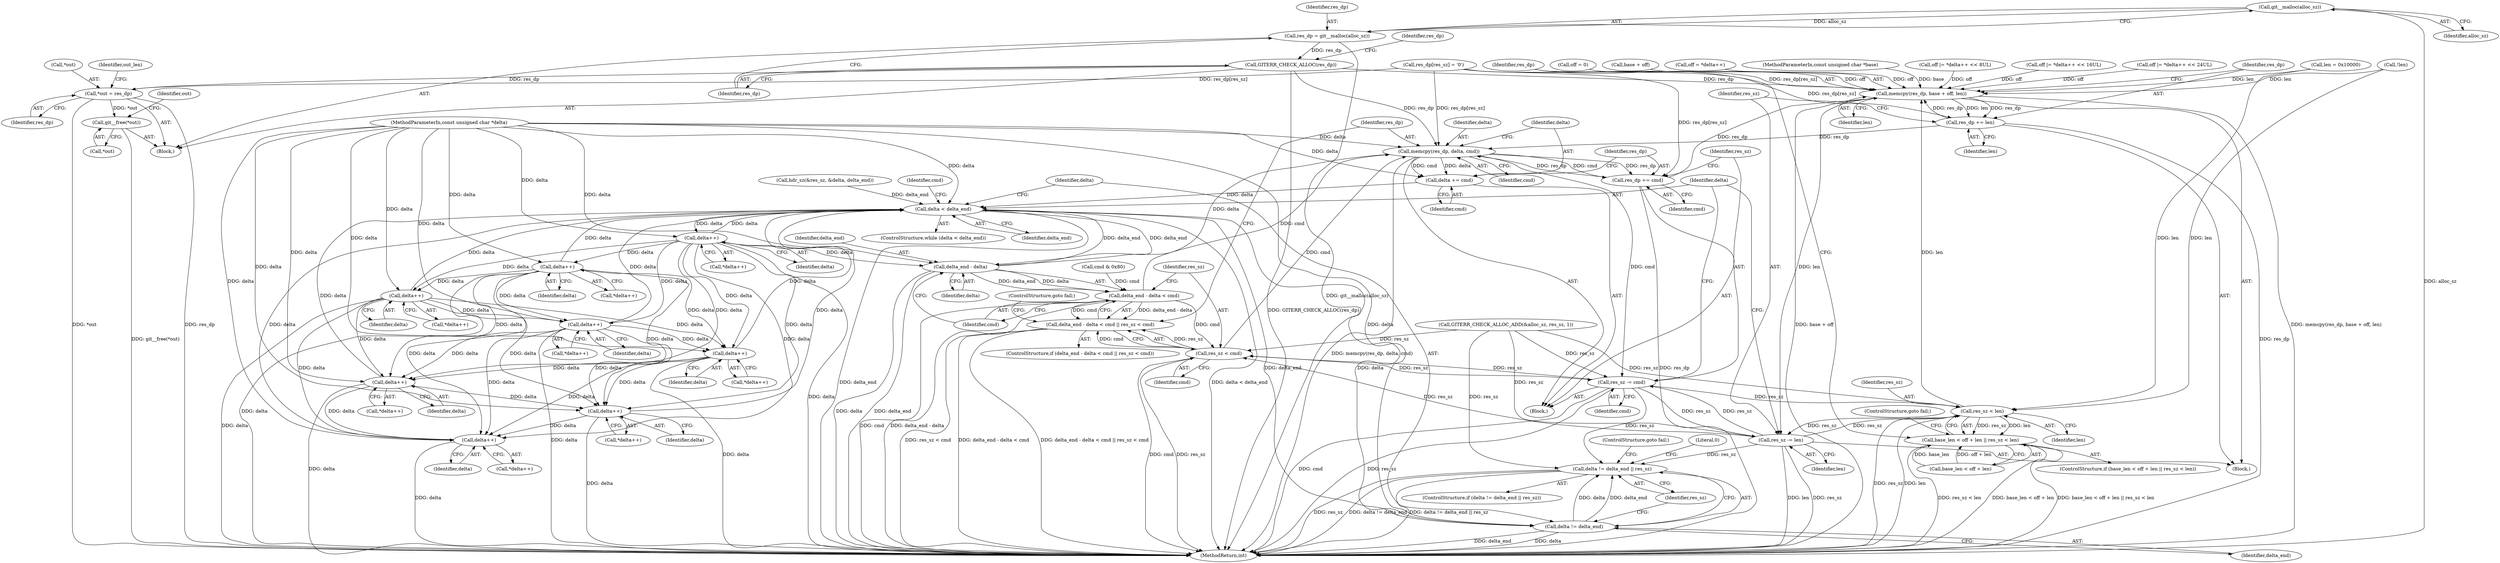 digraph "0_libgit2_3f461902dc1072acb8b7607ee65d0a0458ffac2a@API" {
"1000173" [label="(Call,git__malloc(alloc_sz))"];
"1000171" [label="(Call,res_dp = git__malloc(alloc_sz))"];
"1000175" [label="(Call,GITERR_CHECK_ALLOC(res_dp))"];
"1000182" [label="(Call,*out = res_dp)"];
"1000357" [label="(Call,git__free(*out))"];
"1000304" [label="(Call,memcpy(res_dp, base + off, len))"];
"1000310" [label="(Call,res_dp += len)"];
"1000331" [label="(Call,memcpy(res_dp, delta, cmd))"];
"1000335" [label="(Call,delta += cmd)"];
"1000191" [label="(Call,delta < delta_end)"];
"1000199" [label="(Call,delta++)"];
"1000221" [label="(Call,delta++)"];
"1000231" [label="(Call,delta++)"];
"1000242" [label="(Call,delta++)"];
"1000253" [label="(Call,delta++)"];
"1000263" [label="(Call,delta++)"];
"1000273" [label="(Call,delta++)"];
"1000284" [label="(Call,delta++)"];
"1000323" [label="(Call,delta_end - delta)"];
"1000322" [label="(Call,delta_end - delta < cmd)"];
"1000321" [label="(Call,delta_end - delta < cmd || res_sz < cmd)"];
"1000327" [label="(Call,res_sz < cmd)"];
"1000341" [label="(Call,res_sz -= cmd)"];
"1000300" [label="(Call,res_sz < len)"];
"1000294" [label="(Call,base_len < off + len || res_sz < len)"];
"1000313" [label="(Call,res_sz -= len)"];
"1000348" [label="(Call,delta != delta_end || res_sz)"];
"1000349" [label="(Call,delta != delta_end)"];
"1000338" [label="(Call,res_dp += cmd)"];
"1000175" [label="(Call,GITERR_CHECK_ALLOC(res_dp))"];
"1000350" [label="(Identifier,delta)"];
"1000295" [label="(Call,base_len < off + len)"];
"1000305" [label="(Identifier,res_dp)"];
"1000362" [label="(Identifier,out)"];
"1000191" [label="(Call,delta < delta_end)"];
"1000177" [label="(Call,res_dp[res_sz] = '\0')"];
"1000183" [label="(Call,*out)"];
"1000254" [label="(Identifier,delta)"];
"1000253" [label="(Call,delta++)"];
"1000190" [label="(ControlStructure,while (delta < delta_end))"];
"1000274" [label="(Identifier,delta)"];
"1000374" [label="(MethodReturn,int)"];
"1000312" [label="(Identifier,len)"];
"1000107" [label="(MethodParameterIn,const unsigned char *base)"];
"1000273" [label="(Call,delta++)"];
"1000197" [label="(Identifier,cmd)"];
"1000220" [label="(Call,*delta++)"];
"1000347" [label="(ControlStructure,if (delta != delta_end || res_sz))"];
"1000242" [label="(Call,delta++)"];
"1000357" [label="(Call,git__free(*out))"];
"1000336" [label="(Identifier,delta)"];
"1000288" [label="(Call,!len)"];
"1000294" [label="(Call,base_len < off + len || res_sz < len)"];
"1000343" [label="(Identifier,cmd)"];
"1000351" [label="(Identifier,delta_end)"];
"1000325" [label="(Identifier,delta)"];
"1000326" [label="(Identifier,cmd)"];
"1000331" [label="(Call,memcpy(res_dp, delta, cmd))"];
"1000333" [label="(Identifier,delta)"];
"1000334" [label="(Identifier,cmd)"];
"1000309" [label="(Identifier,len)"];
"1000300" [label="(Call,res_sz < len)"];
"1000111" [label="(Block,)"];
"1000323" [label="(Call,delta_end - delta)"];
"1000352" [label="(Identifier,res_sz)"];
"1000340" [label="(Identifier,cmd)"];
"1000284" [label="(Call,delta++)"];
"1000304" [label="(Call,memcpy(res_dp, base + off, len))"];
"1000198" [label="(Call,*delta++)"];
"1000337" [label="(Identifier,cmd)"];
"1000332" [label="(Identifier,res_dp)"];
"1000232" [label="(Identifier,delta)"];
"1000283" [label="(Call,*delta++)"];
"1000324" [label="(Identifier,delta_end)"];
"1000314" [label="(Identifier,res_sz)"];
"1000227" [label="(Call,off |= *delta++ << 8UL)"];
"1000172" [label="(Identifier,res_dp)"];
"1000109" [label="(MethodParameterIn,const unsigned char *delta)"];
"1000230" [label="(Call,*delta++)"];
"1000263" [label="(Call,delta++)"];
"1000303" [label="(ControlStructure,goto fail;)"];
"1000231" [label="(Call,delta++)"];
"1000342" [label="(Identifier,res_sz)"];
"1000166" [label="(Call,GITERR_CHECK_ALLOC_ADD(&alloc_sz, res_sz, 1))"];
"1000285" [label="(Identifier,delta)"];
"1000313" [label="(Call,res_sz -= len)"];
"1000185" [label="(Identifier,res_dp)"];
"1000349" [label="(Call,delta != delta_end)"];
"1000335" [label="(Call,delta += cmd)"];
"1000182" [label="(Call,*out = res_dp)"];
"1000173" [label="(Call,git__malloc(alloc_sz))"];
"1000328" [label="(Identifier,res_sz)"];
"1000301" [label="(Identifier,res_sz)"];
"1000192" [label="(Identifier,delta)"];
"1000339" [label="(Identifier,res_dp)"];
"1000238" [label="(Call,off |= *delta++ << 16UL)"];
"1000272" [label="(Call,*delta++)"];
"1000199" [label="(Call,delta++)"];
"1000330" [label="(ControlStructure,goto fail;)"];
"1000293" [label="(ControlStructure,if (base_len < off + len || res_sz < len))"];
"1000327" [label="(Call,res_sz < cmd)"];
"1000202" [label="(Call,cmd & 0x80)"];
"1000338" [label="(Call,res_dp += cmd)"];
"1000341" [label="(Call,res_sz -= cmd)"];
"1000322" [label="(Call,delta_end - delta < cmd)"];
"1000321" [label="(Call,delta_end - delta < cmd || res_sz < cmd)"];
"1000249" [label="(Call,off |= *delta++ << 24UL)"];
"1000222" [label="(Identifier,delta)"];
"1000205" [label="(Block,)"];
"1000176" [label="(Identifier,res_dp)"];
"1000353" [label="(ControlStructure,goto fail;)"];
"1000315" [label="(Identifier,len)"];
"1000241" [label="(Call,*delta++)"];
"1000221" [label="(Call,delta++)"];
"1000319" [label="(Block,)"];
"1000174" [label="(Identifier,alloc_sz)"];
"1000355" [label="(Literal,0)"];
"1000311" [label="(Identifier,res_dp)"];
"1000243" [label="(Identifier,delta)"];
"1000171" [label="(Call,res_dp = git__malloc(alloc_sz))"];
"1000193" [label="(Identifier,delta_end)"];
"1000310" [label="(Call,res_dp += len)"];
"1000200" [label="(Identifier,delta)"];
"1000207" [label="(Call,off = 0)"];
"1000179" [label="(Identifier,res_dp)"];
"1000262" [label="(Call,*delta++)"];
"1000302" [label="(Identifier,len)"];
"1000152" [label="(Call,hdr_sz(&res_sz, &delta, delta_end))"];
"1000264" [label="(Identifier,delta)"];
"1000348" [label="(Call,delta != delta_end || res_sz)"];
"1000306" [label="(Call,base + off)"];
"1000290" [label="(Call,len = 0x10000)"];
"1000188" [label="(Identifier,out_len)"];
"1000329" [label="(Identifier,cmd)"];
"1000320" [label="(ControlStructure,if (delta_end - delta < cmd || res_sz < cmd))"];
"1000358" [label="(Call,*out)"];
"1000218" [label="(Call,off = *delta++)"];
"1000252" [label="(Call,*delta++)"];
"1000173" -> "1000171"  [label="AST: "];
"1000173" -> "1000174"  [label="CFG: "];
"1000174" -> "1000173"  [label="AST: "];
"1000171" -> "1000173"  [label="CFG: "];
"1000173" -> "1000374"  [label="DDG: alloc_sz"];
"1000173" -> "1000171"  [label="DDG: alloc_sz"];
"1000171" -> "1000111"  [label="AST: "];
"1000172" -> "1000171"  [label="AST: "];
"1000176" -> "1000171"  [label="CFG: "];
"1000171" -> "1000374"  [label="DDG: git__malloc(alloc_sz)"];
"1000171" -> "1000175"  [label="DDG: res_dp"];
"1000175" -> "1000111"  [label="AST: "];
"1000175" -> "1000176"  [label="CFG: "];
"1000176" -> "1000175"  [label="AST: "];
"1000179" -> "1000175"  [label="CFG: "];
"1000175" -> "1000374"  [label="DDG: GITERR_CHECK_ALLOC(res_dp)"];
"1000175" -> "1000182"  [label="DDG: res_dp"];
"1000175" -> "1000304"  [label="DDG: res_dp"];
"1000175" -> "1000331"  [label="DDG: res_dp"];
"1000182" -> "1000111"  [label="AST: "];
"1000182" -> "1000185"  [label="CFG: "];
"1000183" -> "1000182"  [label="AST: "];
"1000185" -> "1000182"  [label="AST: "];
"1000188" -> "1000182"  [label="CFG: "];
"1000182" -> "1000374"  [label="DDG: res_dp"];
"1000182" -> "1000374"  [label="DDG: *out"];
"1000177" -> "1000182"  [label="DDG: res_dp[res_sz]"];
"1000182" -> "1000357"  [label="DDG: *out"];
"1000357" -> "1000111"  [label="AST: "];
"1000357" -> "1000358"  [label="CFG: "];
"1000358" -> "1000357"  [label="AST: "];
"1000362" -> "1000357"  [label="CFG: "];
"1000357" -> "1000374"  [label="DDG: git__free(*out)"];
"1000304" -> "1000205"  [label="AST: "];
"1000304" -> "1000309"  [label="CFG: "];
"1000305" -> "1000304"  [label="AST: "];
"1000306" -> "1000304"  [label="AST: "];
"1000309" -> "1000304"  [label="AST: "];
"1000311" -> "1000304"  [label="CFG: "];
"1000304" -> "1000374"  [label="DDG: memcpy(res_dp, base + off, len)"];
"1000304" -> "1000374"  [label="DDG: base + off"];
"1000177" -> "1000304"  [label="DDG: res_dp[res_sz]"];
"1000338" -> "1000304"  [label="DDG: res_dp"];
"1000310" -> "1000304"  [label="DDG: res_dp"];
"1000107" -> "1000304"  [label="DDG: base"];
"1000238" -> "1000304"  [label="DDG: off"];
"1000218" -> "1000304"  [label="DDG: off"];
"1000227" -> "1000304"  [label="DDG: off"];
"1000207" -> "1000304"  [label="DDG: off"];
"1000249" -> "1000304"  [label="DDG: off"];
"1000300" -> "1000304"  [label="DDG: len"];
"1000290" -> "1000304"  [label="DDG: len"];
"1000288" -> "1000304"  [label="DDG: len"];
"1000304" -> "1000310"  [label="DDG: len"];
"1000304" -> "1000310"  [label="DDG: res_dp"];
"1000304" -> "1000313"  [label="DDG: len"];
"1000310" -> "1000205"  [label="AST: "];
"1000310" -> "1000312"  [label="CFG: "];
"1000311" -> "1000310"  [label="AST: "];
"1000312" -> "1000310"  [label="AST: "];
"1000314" -> "1000310"  [label="CFG: "];
"1000310" -> "1000374"  [label="DDG: res_dp"];
"1000177" -> "1000310"  [label="DDG: res_dp[res_sz]"];
"1000310" -> "1000331"  [label="DDG: res_dp"];
"1000331" -> "1000319"  [label="AST: "];
"1000331" -> "1000334"  [label="CFG: "];
"1000332" -> "1000331"  [label="AST: "];
"1000333" -> "1000331"  [label="AST: "];
"1000334" -> "1000331"  [label="AST: "];
"1000336" -> "1000331"  [label="CFG: "];
"1000331" -> "1000374"  [label="DDG: memcpy(res_dp, delta, cmd)"];
"1000177" -> "1000331"  [label="DDG: res_dp[res_sz]"];
"1000338" -> "1000331"  [label="DDG: res_dp"];
"1000323" -> "1000331"  [label="DDG: delta"];
"1000109" -> "1000331"  [label="DDG: delta"];
"1000322" -> "1000331"  [label="DDG: cmd"];
"1000327" -> "1000331"  [label="DDG: cmd"];
"1000331" -> "1000335"  [label="DDG: cmd"];
"1000331" -> "1000335"  [label="DDG: delta"];
"1000331" -> "1000338"  [label="DDG: cmd"];
"1000331" -> "1000338"  [label="DDG: res_dp"];
"1000331" -> "1000341"  [label="DDG: cmd"];
"1000335" -> "1000319"  [label="AST: "];
"1000335" -> "1000337"  [label="CFG: "];
"1000336" -> "1000335"  [label="AST: "];
"1000337" -> "1000335"  [label="AST: "];
"1000339" -> "1000335"  [label="CFG: "];
"1000335" -> "1000191"  [label="DDG: delta"];
"1000109" -> "1000335"  [label="DDG: delta"];
"1000191" -> "1000190"  [label="AST: "];
"1000191" -> "1000193"  [label="CFG: "];
"1000192" -> "1000191"  [label="AST: "];
"1000193" -> "1000191"  [label="AST: "];
"1000197" -> "1000191"  [label="CFG: "];
"1000350" -> "1000191"  [label="CFG: "];
"1000191" -> "1000374"  [label="DDG: delta < delta_end"];
"1000191" -> "1000374"  [label="DDG: delta_end"];
"1000284" -> "1000191"  [label="DDG: delta"];
"1000199" -> "1000191"  [label="DDG: delta"];
"1000253" -> "1000191"  [label="DDG: delta"];
"1000221" -> "1000191"  [label="DDG: delta"];
"1000231" -> "1000191"  [label="DDG: delta"];
"1000263" -> "1000191"  [label="DDG: delta"];
"1000273" -> "1000191"  [label="DDG: delta"];
"1000242" -> "1000191"  [label="DDG: delta"];
"1000109" -> "1000191"  [label="DDG: delta"];
"1000152" -> "1000191"  [label="DDG: delta_end"];
"1000323" -> "1000191"  [label="DDG: delta_end"];
"1000191" -> "1000199"  [label="DDG: delta"];
"1000191" -> "1000323"  [label="DDG: delta_end"];
"1000191" -> "1000349"  [label="DDG: delta"];
"1000191" -> "1000349"  [label="DDG: delta_end"];
"1000199" -> "1000198"  [label="AST: "];
"1000199" -> "1000200"  [label="CFG: "];
"1000200" -> "1000199"  [label="AST: "];
"1000198" -> "1000199"  [label="CFG: "];
"1000199" -> "1000374"  [label="DDG: delta"];
"1000109" -> "1000199"  [label="DDG: delta"];
"1000199" -> "1000221"  [label="DDG: delta"];
"1000199" -> "1000231"  [label="DDG: delta"];
"1000199" -> "1000242"  [label="DDG: delta"];
"1000199" -> "1000253"  [label="DDG: delta"];
"1000199" -> "1000263"  [label="DDG: delta"];
"1000199" -> "1000273"  [label="DDG: delta"];
"1000199" -> "1000284"  [label="DDG: delta"];
"1000199" -> "1000323"  [label="DDG: delta"];
"1000221" -> "1000220"  [label="AST: "];
"1000221" -> "1000222"  [label="CFG: "];
"1000222" -> "1000221"  [label="AST: "];
"1000220" -> "1000221"  [label="CFG: "];
"1000221" -> "1000374"  [label="DDG: delta"];
"1000109" -> "1000221"  [label="DDG: delta"];
"1000221" -> "1000231"  [label="DDG: delta"];
"1000221" -> "1000242"  [label="DDG: delta"];
"1000221" -> "1000253"  [label="DDG: delta"];
"1000221" -> "1000263"  [label="DDG: delta"];
"1000221" -> "1000273"  [label="DDG: delta"];
"1000221" -> "1000284"  [label="DDG: delta"];
"1000231" -> "1000230"  [label="AST: "];
"1000231" -> "1000232"  [label="CFG: "];
"1000232" -> "1000231"  [label="AST: "];
"1000230" -> "1000231"  [label="CFG: "];
"1000231" -> "1000374"  [label="DDG: delta"];
"1000109" -> "1000231"  [label="DDG: delta"];
"1000231" -> "1000242"  [label="DDG: delta"];
"1000231" -> "1000253"  [label="DDG: delta"];
"1000231" -> "1000263"  [label="DDG: delta"];
"1000231" -> "1000273"  [label="DDG: delta"];
"1000231" -> "1000284"  [label="DDG: delta"];
"1000242" -> "1000241"  [label="AST: "];
"1000242" -> "1000243"  [label="CFG: "];
"1000243" -> "1000242"  [label="AST: "];
"1000241" -> "1000242"  [label="CFG: "];
"1000242" -> "1000374"  [label="DDG: delta"];
"1000109" -> "1000242"  [label="DDG: delta"];
"1000242" -> "1000253"  [label="DDG: delta"];
"1000242" -> "1000263"  [label="DDG: delta"];
"1000242" -> "1000273"  [label="DDG: delta"];
"1000242" -> "1000284"  [label="DDG: delta"];
"1000253" -> "1000252"  [label="AST: "];
"1000253" -> "1000254"  [label="CFG: "];
"1000254" -> "1000253"  [label="AST: "];
"1000252" -> "1000253"  [label="CFG: "];
"1000253" -> "1000374"  [label="DDG: delta"];
"1000109" -> "1000253"  [label="DDG: delta"];
"1000253" -> "1000263"  [label="DDG: delta"];
"1000253" -> "1000273"  [label="DDG: delta"];
"1000253" -> "1000284"  [label="DDG: delta"];
"1000263" -> "1000262"  [label="AST: "];
"1000263" -> "1000264"  [label="CFG: "];
"1000264" -> "1000263"  [label="AST: "];
"1000262" -> "1000263"  [label="CFG: "];
"1000263" -> "1000374"  [label="DDG: delta"];
"1000109" -> "1000263"  [label="DDG: delta"];
"1000263" -> "1000273"  [label="DDG: delta"];
"1000263" -> "1000284"  [label="DDG: delta"];
"1000273" -> "1000272"  [label="AST: "];
"1000273" -> "1000274"  [label="CFG: "];
"1000274" -> "1000273"  [label="AST: "];
"1000272" -> "1000273"  [label="CFG: "];
"1000273" -> "1000374"  [label="DDG: delta"];
"1000109" -> "1000273"  [label="DDG: delta"];
"1000273" -> "1000284"  [label="DDG: delta"];
"1000284" -> "1000283"  [label="AST: "];
"1000284" -> "1000285"  [label="CFG: "];
"1000285" -> "1000284"  [label="AST: "];
"1000283" -> "1000284"  [label="CFG: "];
"1000284" -> "1000374"  [label="DDG: delta"];
"1000109" -> "1000284"  [label="DDG: delta"];
"1000323" -> "1000322"  [label="AST: "];
"1000323" -> "1000325"  [label="CFG: "];
"1000324" -> "1000323"  [label="AST: "];
"1000325" -> "1000323"  [label="AST: "];
"1000326" -> "1000323"  [label="CFG: "];
"1000323" -> "1000374"  [label="DDG: delta_end"];
"1000323" -> "1000374"  [label="DDG: delta"];
"1000323" -> "1000322"  [label="DDG: delta_end"];
"1000323" -> "1000322"  [label="DDG: delta"];
"1000109" -> "1000323"  [label="DDG: delta"];
"1000322" -> "1000321"  [label="AST: "];
"1000322" -> "1000326"  [label="CFG: "];
"1000326" -> "1000322"  [label="AST: "];
"1000328" -> "1000322"  [label="CFG: "];
"1000321" -> "1000322"  [label="CFG: "];
"1000322" -> "1000374"  [label="DDG: cmd"];
"1000322" -> "1000374"  [label="DDG: delta_end - delta"];
"1000322" -> "1000321"  [label="DDG: delta_end - delta"];
"1000322" -> "1000321"  [label="DDG: cmd"];
"1000202" -> "1000322"  [label="DDG: cmd"];
"1000322" -> "1000327"  [label="DDG: cmd"];
"1000321" -> "1000320"  [label="AST: "];
"1000321" -> "1000327"  [label="CFG: "];
"1000327" -> "1000321"  [label="AST: "];
"1000330" -> "1000321"  [label="CFG: "];
"1000332" -> "1000321"  [label="CFG: "];
"1000321" -> "1000374"  [label="DDG: delta_end - delta < cmd"];
"1000321" -> "1000374"  [label="DDG: delta_end - delta < cmd || res_sz < cmd"];
"1000321" -> "1000374"  [label="DDG: res_sz < cmd"];
"1000327" -> "1000321"  [label="DDG: res_sz"];
"1000327" -> "1000321"  [label="DDG: cmd"];
"1000327" -> "1000329"  [label="CFG: "];
"1000328" -> "1000327"  [label="AST: "];
"1000329" -> "1000327"  [label="AST: "];
"1000327" -> "1000374"  [label="DDG: res_sz"];
"1000327" -> "1000374"  [label="DDG: cmd"];
"1000341" -> "1000327"  [label="DDG: res_sz"];
"1000313" -> "1000327"  [label="DDG: res_sz"];
"1000166" -> "1000327"  [label="DDG: res_sz"];
"1000327" -> "1000341"  [label="DDG: res_sz"];
"1000341" -> "1000319"  [label="AST: "];
"1000341" -> "1000343"  [label="CFG: "];
"1000342" -> "1000341"  [label="AST: "];
"1000343" -> "1000341"  [label="AST: "];
"1000192" -> "1000341"  [label="CFG: "];
"1000341" -> "1000374"  [label="DDG: cmd"];
"1000341" -> "1000374"  [label="DDG: res_sz"];
"1000341" -> "1000300"  [label="DDG: res_sz"];
"1000341" -> "1000313"  [label="DDG: res_sz"];
"1000313" -> "1000341"  [label="DDG: res_sz"];
"1000166" -> "1000341"  [label="DDG: res_sz"];
"1000341" -> "1000348"  [label="DDG: res_sz"];
"1000300" -> "1000294"  [label="AST: "];
"1000300" -> "1000302"  [label="CFG: "];
"1000301" -> "1000300"  [label="AST: "];
"1000302" -> "1000300"  [label="AST: "];
"1000294" -> "1000300"  [label="CFG: "];
"1000300" -> "1000374"  [label="DDG: res_sz"];
"1000300" -> "1000374"  [label="DDG: len"];
"1000300" -> "1000294"  [label="DDG: res_sz"];
"1000300" -> "1000294"  [label="DDG: len"];
"1000313" -> "1000300"  [label="DDG: res_sz"];
"1000166" -> "1000300"  [label="DDG: res_sz"];
"1000290" -> "1000300"  [label="DDG: len"];
"1000288" -> "1000300"  [label="DDG: len"];
"1000300" -> "1000313"  [label="DDG: res_sz"];
"1000294" -> "1000293"  [label="AST: "];
"1000294" -> "1000295"  [label="CFG: "];
"1000295" -> "1000294"  [label="AST: "];
"1000303" -> "1000294"  [label="CFG: "];
"1000305" -> "1000294"  [label="CFG: "];
"1000294" -> "1000374"  [label="DDG: base_len < off + len || res_sz < len"];
"1000294" -> "1000374"  [label="DDG: res_sz < len"];
"1000294" -> "1000374"  [label="DDG: base_len < off + len"];
"1000295" -> "1000294"  [label="DDG: base_len"];
"1000295" -> "1000294"  [label="DDG: off + len"];
"1000313" -> "1000205"  [label="AST: "];
"1000313" -> "1000315"  [label="CFG: "];
"1000314" -> "1000313"  [label="AST: "];
"1000315" -> "1000313"  [label="AST: "];
"1000192" -> "1000313"  [label="CFG: "];
"1000313" -> "1000374"  [label="DDG: len"];
"1000313" -> "1000374"  [label="DDG: res_sz"];
"1000166" -> "1000313"  [label="DDG: res_sz"];
"1000313" -> "1000348"  [label="DDG: res_sz"];
"1000348" -> "1000347"  [label="AST: "];
"1000348" -> "1000349"  [label="CFG: "];
"1000348" -> "1000352"  [label="CFG: "];
"1000349" -> "1000348"  [label="AST: "];
"1000352" -> "1000348"  [label="AST: "];
"1000353" -> "1000348"  [label="CFG: "];
"1000355" -> "1000348"  [label="CFG: "];
"1000348" -> "1000374"  [label="DDG: delta != delta_end"];
"1000348" -> "1000374"  [label="DDG: delta != delta_end || res_sz"];
"1000348" -> "1000374"  [label="DDG: res_sz"];
"1000349" -> "1000348"  [label="DDG: delta"];
"1000349" -> "1000348"  [label="DDG: delta_end"];
"1000166" -> "1000348"  [label="DDG: res_sz"];
"1000349" -> "1000351"  [label="CFG: "];
"1000350" -> "1000349"  [label="AST: "];
"1000351" -> "1000349"  [label="AST: "];
"1000352" -> "1000349"  [label="CFG: "];
"1000349" -> "1000374"  [label="DDG: delta_end"];
"1000349" -> "1000374"  [label="DDG: delta"];
"1000109" -> "1000349"  [label="DDG: delta"];
"1000338" -> "1000319"  [label="AST: "];
"1000338" -> "1000340"  [label="CFG: "];
"1000339" -> "1000338"  [label="AST: "];
"1000340" -> "1000338"  [label="AST: "];
"1000342" -> "1000338"  [label="CFG: "];
"1000338" -> "1000374"  [label="DDG: res_dp"];
"1000177" -> "1000338"  [label="DDG: res_dp[res_sz]"];
}
